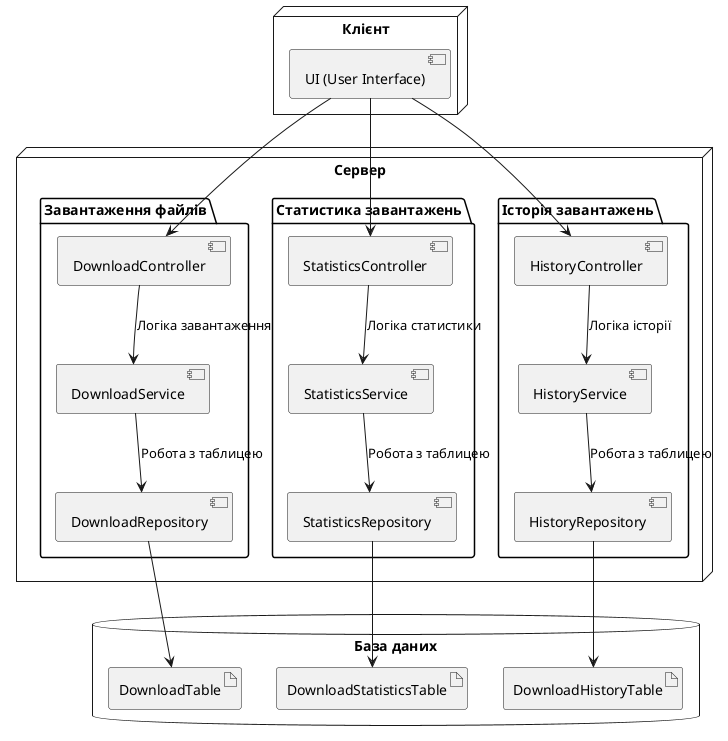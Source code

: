 ﻿@startuml
node "Клієнт" {
    component "UI (User Interface)" as UI
}

node "Сервер" {
    package "Завантаження файлів" {
        component "DownloadController" as DownloadController
        component "DownloadService" as DownloadService
        component "DownloadRepository" as DownloadRepository
    }

    package "Статистика завантажень" {
        component "StatisticsController" as StatisticsController
        component "StatisticsService" as StatisticsService
        component "StatisticsRepository" as StatisticsRepository
    }

    package "Історія завантажень" {
        component "HistoryController" as HistoryController
        component "HistoryService" as HistoryService
        component "HistoryRepository" as HistoryRepository
    }
}

database "База даних" as Database {
    artifact "DownloadTable" as DownloadTable
    artifact "DownloadStatisticsTable" as StatisticsTable
    artifact "DownloadHistoryTable" as HistoryTable
}

UI --> DownloadController
DownloadController --> DownloadService : Логіка завантаження
DownloadService --> DownloadRepository : Робота з таблицею
DownloadRepository --> DownloadTable 

UI --> StatisticsController 
StatisticsController --> StatisticsService : Логіка статистики
StatisticsService --> StatisticsRepository : Робота з таблицею
StatisticsRepository --> StatisticsTable 

UI --> HistoryController 
HistoryController --> HistoryService : Логіка історії
HistoryService --> HistoryRepository : Робота з таблицею
HistoryRepository --> HistoryTable
@enduml

